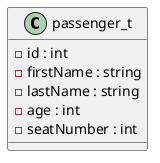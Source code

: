@startuml passenger_t
class passenger_t {
    - id : int
    - firstName : string
    - lastName : string
    - age : int
    - seatNumber : int
}
@enduml
